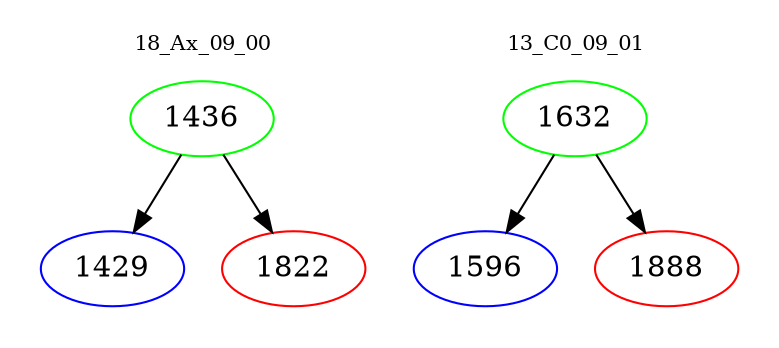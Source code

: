 digraph{
subgraph cluster_0 {
color = white
label = "18_Ax_09_00";
fontsize=10;
T0_1436 [label="1436", color="green"]
T0_1436 -> T0_1429 [color="black"]
T0_1429 [label="1429", color="blue"]
T0_1436 -> T0_1822 [color="black"]
T0_1822 [label="1822", color="red"]
}
subgraph cluster_1 {
color = white
label = "13_C0_09_01";
fontsize=10;
T1_1632 [label="1632", color="green"]
T1_1632 -> T1_1596 [color="black"]
T1_1596 [label="1596", color="blue"]
T1_1632 -> T1_1888 [color="black"]
T1_1888 [label="1888", color="red"]
}
}
